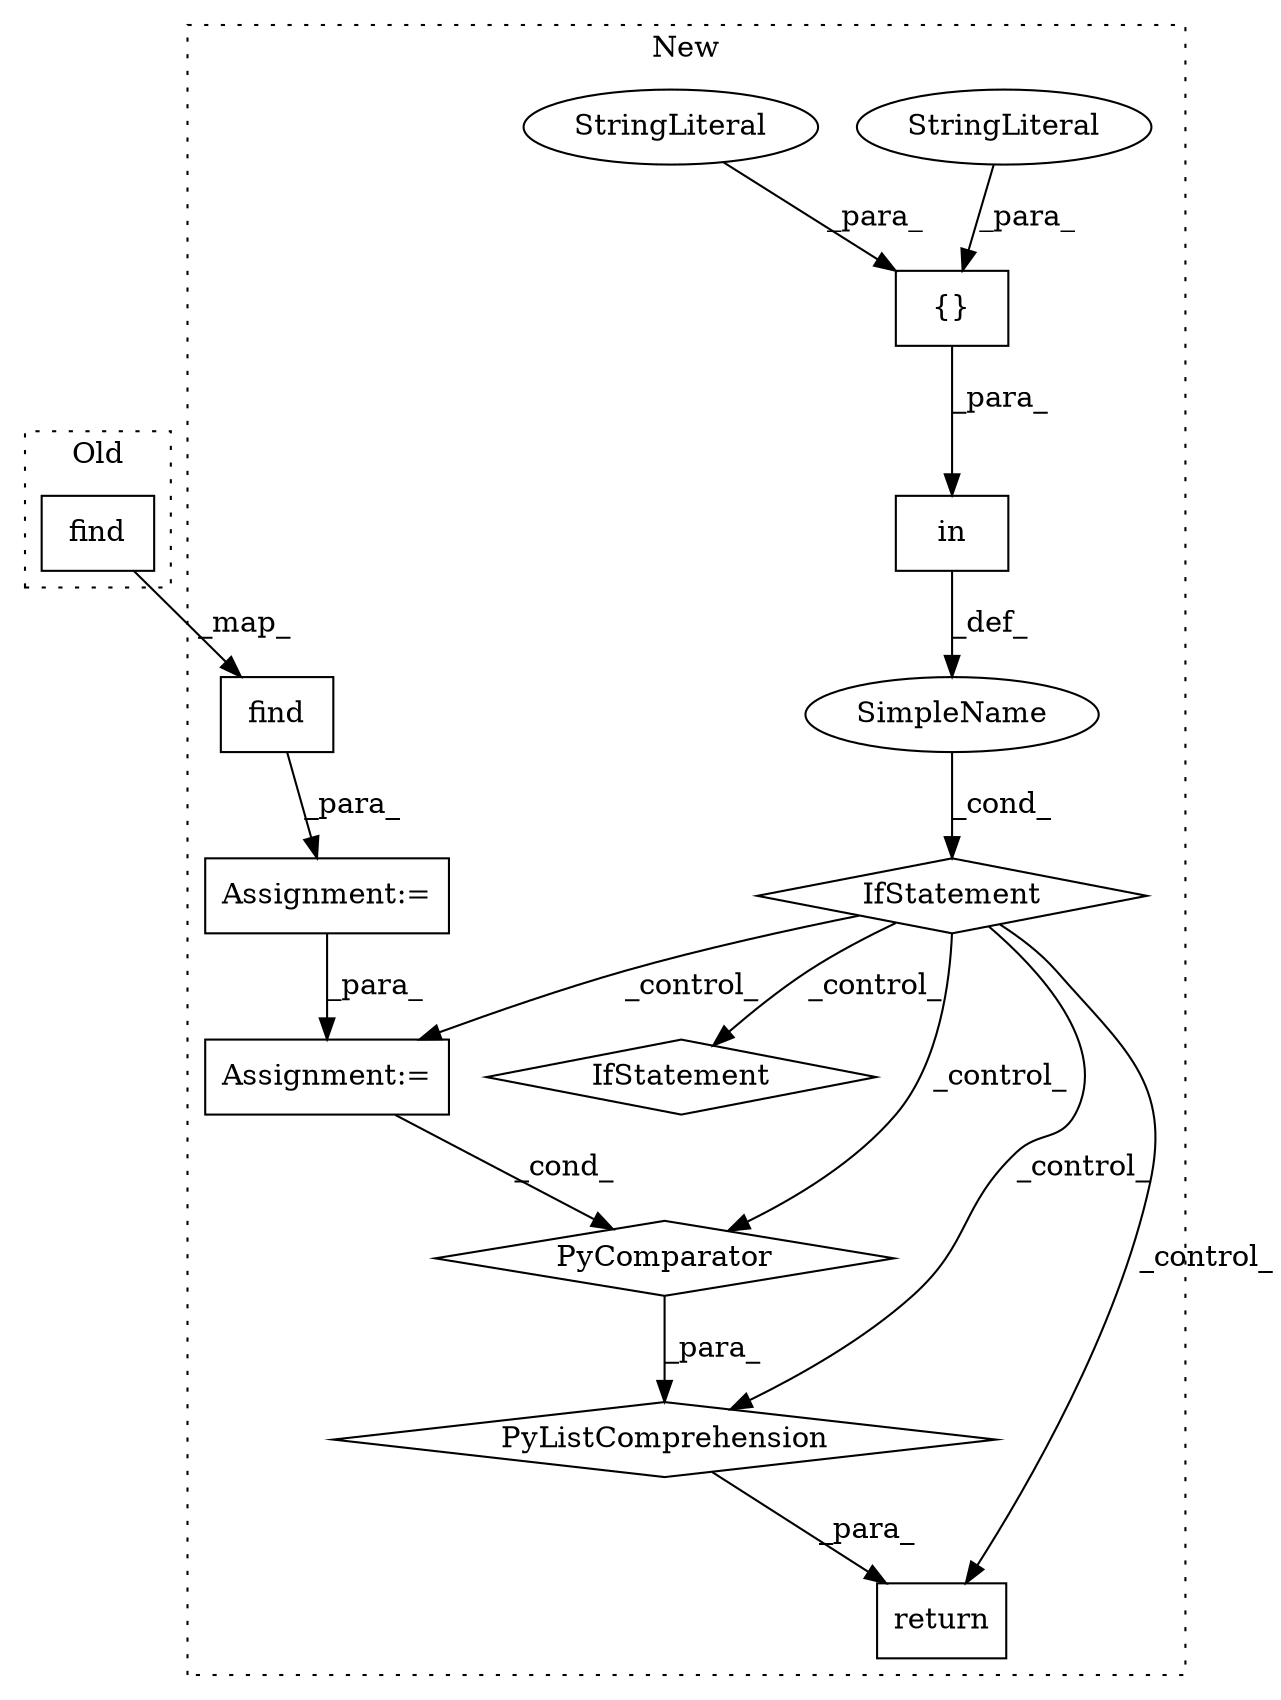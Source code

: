 digraph G {
subgraph cluster0 {
1 [label="find" a="32" s="4843,4984" l="5,1" shape="box"];
label = "Old";
style="dotted";
}
subgraph cluster1 {
2 [label="find" a="32" s="7214,7351" l="5,1" shape="box"];
3 [label="Assignment:=" a="7" s="7201" l="1" shape="box"];
4 [label="Assignment:=" a="7" s="7515" l="25" shape="box"];
5 [label="{}" a="4" s="7392,7406" l="1,1" shape="box"];
6 [label="PyComparator" a="113" s="7515" l="25" shape="diamond"];
7 [label="in" a="105" s="7370" l="37" shape="box"];
8 [label="IfStatement" a="25" s="7515" l="25" shape="diamond"];
9 [label="SimpleName" a="42" s="" l="" shape="ellipse"];
10 [label="IfStatement" a="25" s="7360,7407" l="10,2" shape="diamond"];
11 [label="StringLiteral" a="45" s="7393" l="6" shape="ellipse"];
12 [label="PyListComprehension" a="109" s="7441" l="107" shape="diamond"];
13 [label="StringLiteral" a="45" s="7400" l="6" shape="ellipse"];
14 [label="return" a="41" s="7419" l="22" shape="box"];
label = "New";
style="dotted";
}
1 -> 2 [label="_map_"];
2 -> 3 [label="_para_"];
3 -> 4 [label="_para_"];
4 -> 6 [label="_cond_"];
5 -> 7 [label="_para_"];
6 -> 12 [label="_para_"];
7 -> 9 [label="_def_"];
9 -> 10 [label="_cond_"];
10 -> 14 [label="_control_"];
10 -> 4 [label="_control_"];
10 -> 6 [label="_control_"];
10 -> 12 [label="_control_"];
10 -> 8 [label="_control_"];
11 -> 5 [label="_para_"];
12 -> 14 [label="_para_"];
13 -> 5 [label="_para_"];
}